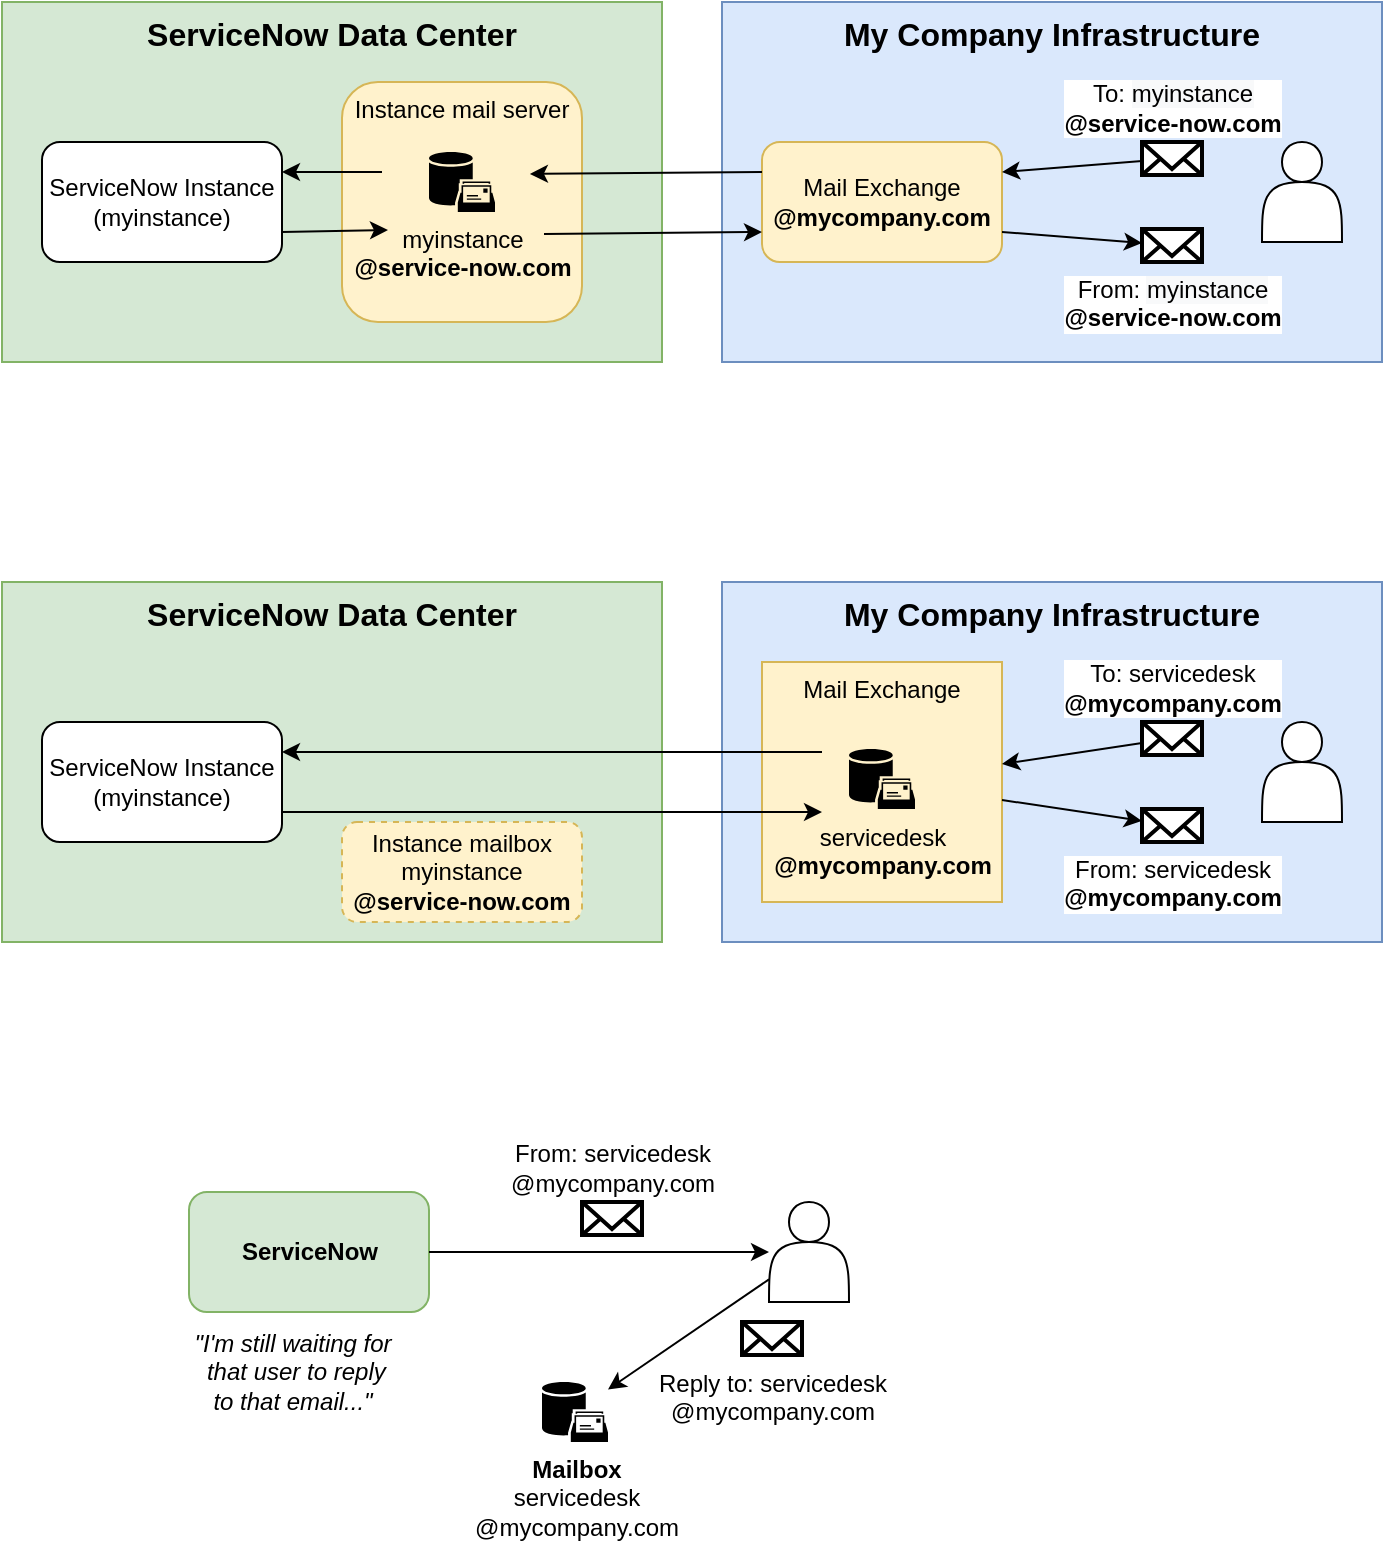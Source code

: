 <mxfile version="15.7.3" type="device"><diagram id="foFZg8BrbhNO25hn3Rhv" name="Page-1"><mxGraphModel dx="834" dy="653" grid="0" gridSize="10" guides="1" tooltips="1" connect="1" arrows="1" fold="1" page="0" pageScale="1" pageWidth="850" pageHeight="1100" math="0" shadow="0"><root><mxCell id="0"/><mxCell id="1" parent="0"/><mxCell id="GEdEQySdgkgGyH6VwIGV-1" value="ServiceNow Data Center" style="rounded=0;whiteSpace=wrap;html=1;fillColor=#d5e8d4;strokeColor=#82b366;fontStyle=1;fontSize=16;verticalAlign=top;" vertex="1" parent="1"><mxGeometry x="240" y="190" width="330" height="180" as="geometry"/></mxCell><mxCell id="GEdEQySdgkgGyH6VwIGV-2" value="ServiceNow Instance&lt;br&gt;(myinstance)" style="rounded=1;whiteSpace=wrap;html=1;fontSize=12;verticalAlign=middle;" vertex="1" parent="1"><mxGeometry x="260" y="260" width="120" height="60" as="geometry"/></mxCell><mxCell id="GEdEQySdgkgGyH6VwIGV-3" value="Instance mail server&lt;br&gt;" style="rounded=1;whiteSpace=wrap;html=1;fontSize=12;verticalAlign=top;fillColor=#fff2cc;strokeColor=#d6b656;" vertex="1" parent="1"><mxGeometry x="410" y="230" width="120" height="120" as="geometry"/></mxCell><mxCell id="GEdEQySdgkgGyH6VwIGV-4" value="My Company Infrastructure" style="rounded=0;whiteSpace=wrap;html=1;fillColor=#dae8fc;strokeColor=#6c8ebf;fontStyle=1;fontSize=16;verticalAlign=top;" vertex="1" parent="1"><mxGeometry x="600" y="190" width="330" height="180" as="geometry"/></mxCell><mxCell id="GEdEQySdgkgGyH6VwIGV-5" value="Mail Exchange&lt;br&gt;&lt;b&gt;@mycompany.com&lt;/b&gt;" style="rounded=1;whiteSpace=wrap;html=1;fontSize=12;verticalAlign=middle;fillColor=#fff2cc;strokeColor=#d6b656;" vertex="1" parent="1"><mxGeometry x="620" y="260" width="120" height="60" as="geometry"/></mxCell><mxCell id="GEdEQySdgkgGyH6VwIGV-8" value="" style="shape=actor;whiteSpace=wrap;html=1;fontSize=12;verticalAlign=middle;" vertex="1" parent="1"><mxGeometry x="870" y="260" width="40" height="50" as="geometry"/></mxCell><mxCell id="GEdEQySdgkgGyH6VwIGV-10" value="To:&amp;nbsp;&lt;span style=&quot;background-color: rgb(248 , 249 , 250)&quot;&gt;myinstance&lt;/span&gt;&lt;br&gt;&lt;b&gt;@service-now.com&lt;/b&gt;" style="html=1;verticalLabelPosition=top;align=center;labelBackgroundColor=#ffffff;verticalAlign=bottom;strokeWidth=2;strokeColor=#000000;shadow=0;dashed=0;shape=mxgraph.ios7.icons.mail;fontSize=12;labelPosition=center;" vertex="1" parent="1"><mxGeometry x="810" y="260" width="30" height="16.5" as="geometry"/></mxCell><mxCell id="GEdEQySdgkgGyH6VwIGV-11" value="" style="endArrow=classic;html=1;rounded=0;fontSize=12;entryX=1;entryY=0.25;entryDx=0;entryDy=0;" edge="1" parent="1" source="GEdEQySdgkgGyH6VwIGV-10" target="GEdEQySdgkgGyH6VwIGV-5"><mxGeometry width="50" height="50" relative="1" as="geometry"><mxPoint x="580" y="380" as="sourcePoint"/><mxPoint x="630" y="330" as="targetPoint"/></mxGeometry></mxCell><mxCell id="GEdEQySdgkgGyH6VwIGV-12" value="" style="endArrow=classic;html=1;rounded=0;fontSize=12;entryX=0.783;entryY=0.383;entryDx=0;entryDy=0;exitX=0;exitY=0.25;exitDx=0;exitDy=0;entryPerimeter=0;" edge="1" parent="1" source="GEdEQySdgkgGyH6VwIGV-5" target="GEdEQySdgkgGyH6VwIGV-3"><mxGeometry width="50" height="50" relative="1" as="geometry"><mxPoint x="630" y="430" as="sourcePoint"/><mxPoint x="680" y="380" as="targetPoint"/></mxGeometry></mxCell><mxCell id="GEdEQySdgkgGyH6VwIGV-13" value="" style="endArrow=classic;html=1;rounded=0;fontSize=12;entryX=1;entryY=0.25;entryDx=0;entryDy=0;" edge="1" parent="1" target="GEdEQySdgkgGyH6VwIGV-2"><mxGeometry width="50" height="50" relative="1" as="geometry"><mxPoint x="430" y="275" as="sourcePoint"/><mxPoint x="540" y="285.0" as="targetPoint"/></mxGeometry></mxCell><mxCell id="GEdEQySdgkgGyH6VwIGV-14" value="" style="endArrow=classic;html=1;rounded=0;fontSize=12;exitX=1;exitY=0.75;exitDx=0;exitDy=0;" edge="1" parent="1" source="GEdEQySdgkgGyH6VwIGV-2"><mxGeometry width="50" height="50" relative="1" as="geometry"><mxPoint x="420" y="285.0" as="sourcePoint"/><mxPoint x="433" y="304" as="targetPoint"/></mxGeometry></mxCell><mxCell id="GEdEQySdgkgGyH6VwIGV-15" value="" style="endArrow=classic;html=1;rounded=0;fontSize=12;entryX=0;entryY=0.75;entryDx=0;entryDy=0;" edge="1" parent="1" target="GEdEQySdgkgGyH6VwIGV-5"><mxGeometry width="50" height="50" relative="1" as="geometry"><mxPoint x="511" y="306" as="sourcePoint"/><mxPoint x="630" y="330" as="targetPoint"/></mxGeometry></mxCell><mxCell id="GEdEQySdgkgGyH6VwIGV-16" value="From:&amp;nbsp;&lt;span style=&quot;background-color: rgb(248 , 249 , 250)&quot;&gt;myinstance&lt;/span&gt;&lt;br&gt;&lt;b&gt;@service-now.com&lt;/b&gt;" style="html=1;verticalLabelPosition=bottom;align=center;labelBackgroundColor=#ffffff;verticalAlign=top;strokeWidth=2;strokeColor=#000000;shadow=0;dashed=0;shape=mxgraph.ios7.icons.mail;fontSize=12;labelPosition=center;" vertex="1" parent="1"><mxGeometry x="810" y="303.5" width="30" height="16.5" as="geometry"/></mxCell><mxCell id="GEdEQySdgkgGyH6VwIGV-17" value="" style="endArrow=classic;html=1;rounded=0;fontSize=12;exitX=1;exitY=0.75;exitDx=0;exitDy=0;" edge="1" parent="1" source="GEdEQySdgkgGyH6VwIGV-5" target="GEdEQySdgkgGyH6VwIGV-16"><mxGeometry width="50" height="50" relative="1" as="geometry"><mxPoint x="620" y="450" as="sourcePoint"/><mxPoint x="630" y="330" as="targetPoint"/></mxGeometry></mxCell><mxCell id="GEdEQySdgkgGyH6VwIGV-18" value="ServiceNow Data Center" style="rounded=0;whiteSpace=wrap;html=1;fillColor=#d5e8d4;strokeColor=#82b366;fontStyle=1;fontSize=16;verticalAlign=top;" vertex="1" parent="1"><mxGeometry x="240" y="480" width="330" height="180" as="geometry"/></mxCell><mxCell id="GEdEQySdgkgGyH6VwIGV-19" value="ServiceNow Instance&lt;br&gt;(myinstance)" style="rounded=1;whiteSpace=wrap;html=1;fontSize=12;verticalAlign=middle;" vertex="1" parent="1"><mxGeometry x="260" y="550" width="120" height="60" as="geometry"/></mxCell><mxCell id="GEdEQySdgkgGyH6VwIGV-20" value="Instance mailbox&lt;br&gt;myinstance&lt;br&gt;&lt;b&gt;@service-now.com&lt;/b&gt;" style="rounded=1;whiteSpace=wrap;html=1;fontSize=12;verticalAlign=middle;fillColor=#fff2cc;strokeColor=#d6b656;dashed=1;" vertex="1" parent="1"><mxGeometry x="410" y="600" width="120" height="50" as="geometry"/></mxCell><mxCell id="GEdEQySdgkgGyH6VwIGV-21" value="My Company Infrastructure" style="rounded=0;whiteSpace=wrap;html=1;fillColor=#dae8fc;strokeColor=#6c8ebf;fontStyle=1;fontSize=16;verticalAlign=top;" vertex="1" parent="1"><mxGeometry x="600" y="480" width="330" height="180" as="geometry"/></mxCell><mxCell id="GEdEQySdgkgGyH6VwIGV-22" value="Mail Exchange" style="rounded=0;whiteSpace=wrap;html=1;fontSize=12;verticalAlign=top;fillColor=#fff2cc;strokeColor=#d6b656;" vertex="1" parent="1"><mxGeometry x="620" y="520" width="120" height="120" as="geometry"/></mxCell><mxCell id="GEdEQySdgkgGyH6VwIGV-23" value="" style="shape=actor;whiteSpace=wrap;html=1;fontSize=12;verticalAlign=middle;" vertex="1" parent="1"><mxGeometry x="870" y="550" width="40" height="50" as="geometry"/></mxCell><mxCell id="GEdEQySdgkgGyH6VwIGV-24" value="To: servicedesk&lt;br&gt;&lt;b&gt;@mycompany.com&lt;/b&gt;" style="html=1;verticalLabelPosition=top;align=center;labelBackgroundColor=#ffffff;verticalAlign=bottom;strokeWidth=2;strokeColor=#000000;shadow=0;dashed=0;shape=mxgraph.ios7.icons.mail;fontSize=12;labelPosition=center;" vertex="1" parent="1"><mxGeometry x="810" y="550" width="30" height="16.5" as="geometry"/></mxCell><mxCell id="GEdEQySdgkgGyH6VwIGV-25" value="" style="endArrow=classic;html=1;rounded=0;fontSize=12;" edge="1" parent="1" source="GEdEQySdgkgGyH6VwIGV-24" target="GEdEQySdgkgGyH6VwIGV-22"><mxGeometry width="50" height="50" relative="1" as="geometry"><mxPoint x="580" y="670" as="sourcePoint"/><mxPoint x="630" y="620" as="targetPoint"/></mxGeometry></mxCell><mxCell id="GEdEQySdgkgGyH6VwIGV-27" value="" style="endArrow=classic;html=1;rounded=0;fontSize=12;entryX=1;entryY=0.25;entryDx=0;entryDy=0;exitX=0.25;exitY=0.375;exitDx=0;exitDy=0;exitPerimeter=0;" edge="1" parent="1" source="GEdEQySdgkgGyH6VwIGV-22" target="GEdEQySdgkgGyH6VwIGV-19"><mxGeometry width="50" height="50" relative="1" as="geometry"><mxPoint x="630" y="575.0" as="sourcePoint"/><mxPoint x="540" y="575.0" as="targetPoint"/></mxGeometry></mxCell><mxCell id="GEdEQySdgkgGyH6VwIGV-28" value="" style="endArrow=classic;html=1;rounded=0;fontSize=12;exitX=1;exitY=0.75;exitDx=0;exitDy=0;entryX=0.25;entryY=0.625;entryDx=0;entryDy=0;entryPerimeter=0;" edge="1" parent="1" source="GEdEQySdgkgGyH6VwIGV-19" target="GEdEQySdgkgGyH6VwIGV-22"><mxGeometry width="50" height="50" relative="1" as="geometry"><mxPoint x="420" y="575.0" as="sourcePoint"/><mxPoint x="600" y="690" as="targetPoint"/></mxGeometry></mxCell><mxCell id="GEdEQySdgkgGyH6VwIGV-30" value="From: servicedesk&lt;br&gt;&lt;b&gt;@mycompany.com&lt;/b&gt;" style="html=1;verticalLabelPosition=bottom;align=center;labelBackgroundColor=#ffffff;verticalAlign=top;strokeWidth=2;strokeColor=#000000;shadow=0;dashed=0;shape=mxgraph.ios7.icons.mail;fontSize=12;labelPosition=center;" vertex="1" parent="1"><mxGeometry x="810" y="593.5" width="30" height="16.5" as="geometry"/></mxCell><mxCell id="GEdEQySdgkgGyH6VwIGV-31" value="" style="endArrow=classic;html=1;rounded=0;fontSize=12;" edge="1" parent="1" source="GEdEQySdgkgGyH6VwIGV-22" target="GEdEQySdgkgGyH6VwIGV-30"><mxGeometry width="50" height="50" relative="1" as="geometry"><mxPoint x="620" y="740" as="sourcePoint"/><mxPoint x="630" y="620" as="targetPoint"/></mxGeometry></mxCell><mxCell id="GEdEQySdgkgGyH6VwIGV-33" value="servicedesk&lt;br&gt;&lt;b&gt;@mycompany.com&lt;/b&gt;" style="sketch=0;shadow=0;dashed=0;html=1;strokeColor=none;fillColor=#000000;labelPosition=center;verticalLabelPosition=bottom;verticalAlign=top;outlineConnect=0;align=center;shape=mxgraph.office.databases.mailbox_database;rounded=0;fontSize=12;" vertex="1" parent="1"><mxGeometry x="663.5" y="563.5" width="33" height="30" as="geometry"/></mxCell><mxCell id="GEdEQySdgkgGyH6VwIGV-34" value="&lt;span&gt;myinstance&lt;/span&gt;&lt;br&gt;&lt;b&gt;@service-now.com&lt;/b&gt;" style="sketch=0;shadow=0;dashed=0;html=1;strokeColor=none;fillColor=#000000;labelPosition=center;verticalLabelPosition=bottom;verticalAlign=top;outlineConnect=0;align=center;shape=mxgraph.office.databases.mailbox_database;rounded=0;fontSize=12;" vertex="1" parent="1"><mxGeometry x="453.5" y="265" width="33" height="30" as="geometry"/></mxCell><mxCell id="GEdEQySdgkgGyH6VwIGV-38" value="ServiceNow" style="rounded=1;whiteSpace=wrap;html=1;fontSize=12;strokeColor=#82b366;fillColor=#d5e8d4;verticalAlign=middle;fontStyle=1" vertex="1" parent="1"><mxGeometry x="333.5" y="785" width="120" height="60" as="geometry"/></mxCell><mxCell id="GEdEQySdgkgGyH6VwIGV-39" value="From: servicedesk&lt;br&gt;&lt;span&gt;@mycompany.com&lt;/span&gt;" style="html=1;verticalLabelPosition=top;align=center;labelBackgroundColor=#ffffff;verticalAlign=bottom;strokeWidth=2;strokeColor=#000000;shadow=0;dashed=0;shape=mxgraph.ios7.icons.mail;fontSize=12;labelPosition=center;fontStyle=0" vertex="1" parent="1"><mxGeometry x="530" y="790" width="30" height="16.5" as="geometry"/></mxCell><mxCell id="GEdEQySdgkgGyH6VwIGV-41" value="" style="endArrow=classic;html=1;rounded=0;fontSize=12;exitX=1;exitY=0.5;exitDx=0;exitDy=0;" edge="1" parent="1" source="GEdEQySdgkgGyH6VwIGV-38" target="GEdEQySdgkgGyH6VwIGV-40"><mxGeometry width="50" height="50" relative="1" as="geometry"><mxPoint x="550" y="900" as="sourcePoint"/><mxPoint x="600" y="850" as="targetPoint"/></mxGeometry></mxCell><mxCell id="GEdEQySdgkgGyH6VwIGV-40" value="" style="shape=actor;whiteSpace=wrap;html=1;fontSize=12;verticalAlign=middle;" vertex="1" parent="1"><mxGeometry x="623.5" y="790" width="40" height="50" as="geometry"/></mxCell><mxCell id="GEdEQySdgkgGyH6VwIGV-42" value="&lt;b&gt;Mailbox&lt;/b&gt;&lt;br&gt;servicedesk&lt;br&gt;@mycompany.com" style="sketch=0;shadow=0;dashed=0;html=1;strokeColor=none;fillColor=#000000;labelPosition=center;verticalLabelPosition=bottom;verticalAlign=top;outlineConnect=0;align=center;shape=mxgraph.office.databases.mailbox_database;rounded=0;fontSize=12;" vertex="1" parent="1"><mxGeometry x="510" y="880" width="33" height="30" as="geometry"/></mxCell><mxCell id="GEdEQySdgkgGyH6VwIGV-43" value="&quot;I'm still waiting for&lt;br&gt;&amp;nbsp;that user to reply &lt;br&gt;to that email...&quot;" style="text;html=1;align=center;verticalAlign=middle;resizable=0;points=[];autosize=1;strokeColor=none;fillColor=none;fontSize=12;fontStyle=2" vertex="1" parent="1"><mxGeometry x="330" y="850" width="110" height="50" as="geometry"/></mxCell><mxCell id="GEdEQySdgkgGyH6VwIGV-44" value="Reply to: servicedesk&lt;br&gt;@mycompany.com" style="html=1;verticalLabelPosition=bottom;align=center;labelBackgroundColor=#ffffff;verticalAlign=top;strokeWidth=2;strokeColor=#000000;shadow=0;dashed=0;shape=mxgraph.ios7.icons.mail;fontSize=12;labelPosition=center;" vertex="1" parent="1"><mxGeometry x="610" y="850" width="30" height="16.5" as="geometry"/></mxCell><mxCell id="GEdEQySdgkgGyH6VwIGV-45" value="" style="endArrow=classic;html=1;rounded=0;fontSize=12;" edge="1" parent="1" source="GEdEQySdgkgGyH6VwIGV-40" target="GEdEQySdgkgGyH6VwIGV-42"><mxGeometry width="50" height="50" relative="1" as="geometry"><mxPoint x="480" y="820" as="sourcePoint"/><mxPoint x="530" y="770" as="targetPoint"/></mxGeometry></mxCell></root></mxGraphModel></diagram></mxfile>